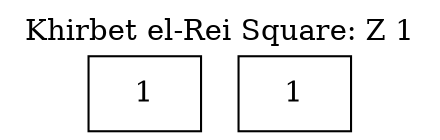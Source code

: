 
graph Z_1 {
	splines=ortho;
	overlap=false;
	newrank=true;
	labelloc=top;
	labeljust="l";
	
	page=8;
	ranksep=0.75;
	label="Khirbet el-Rei Square: Z 1"
	"1000011516076462609" [label="1", shape=box, style=filled, fillcolor=white];
	"1000031512693973605" [label="1", shape=box, style=filled, fillcolor=white];
}